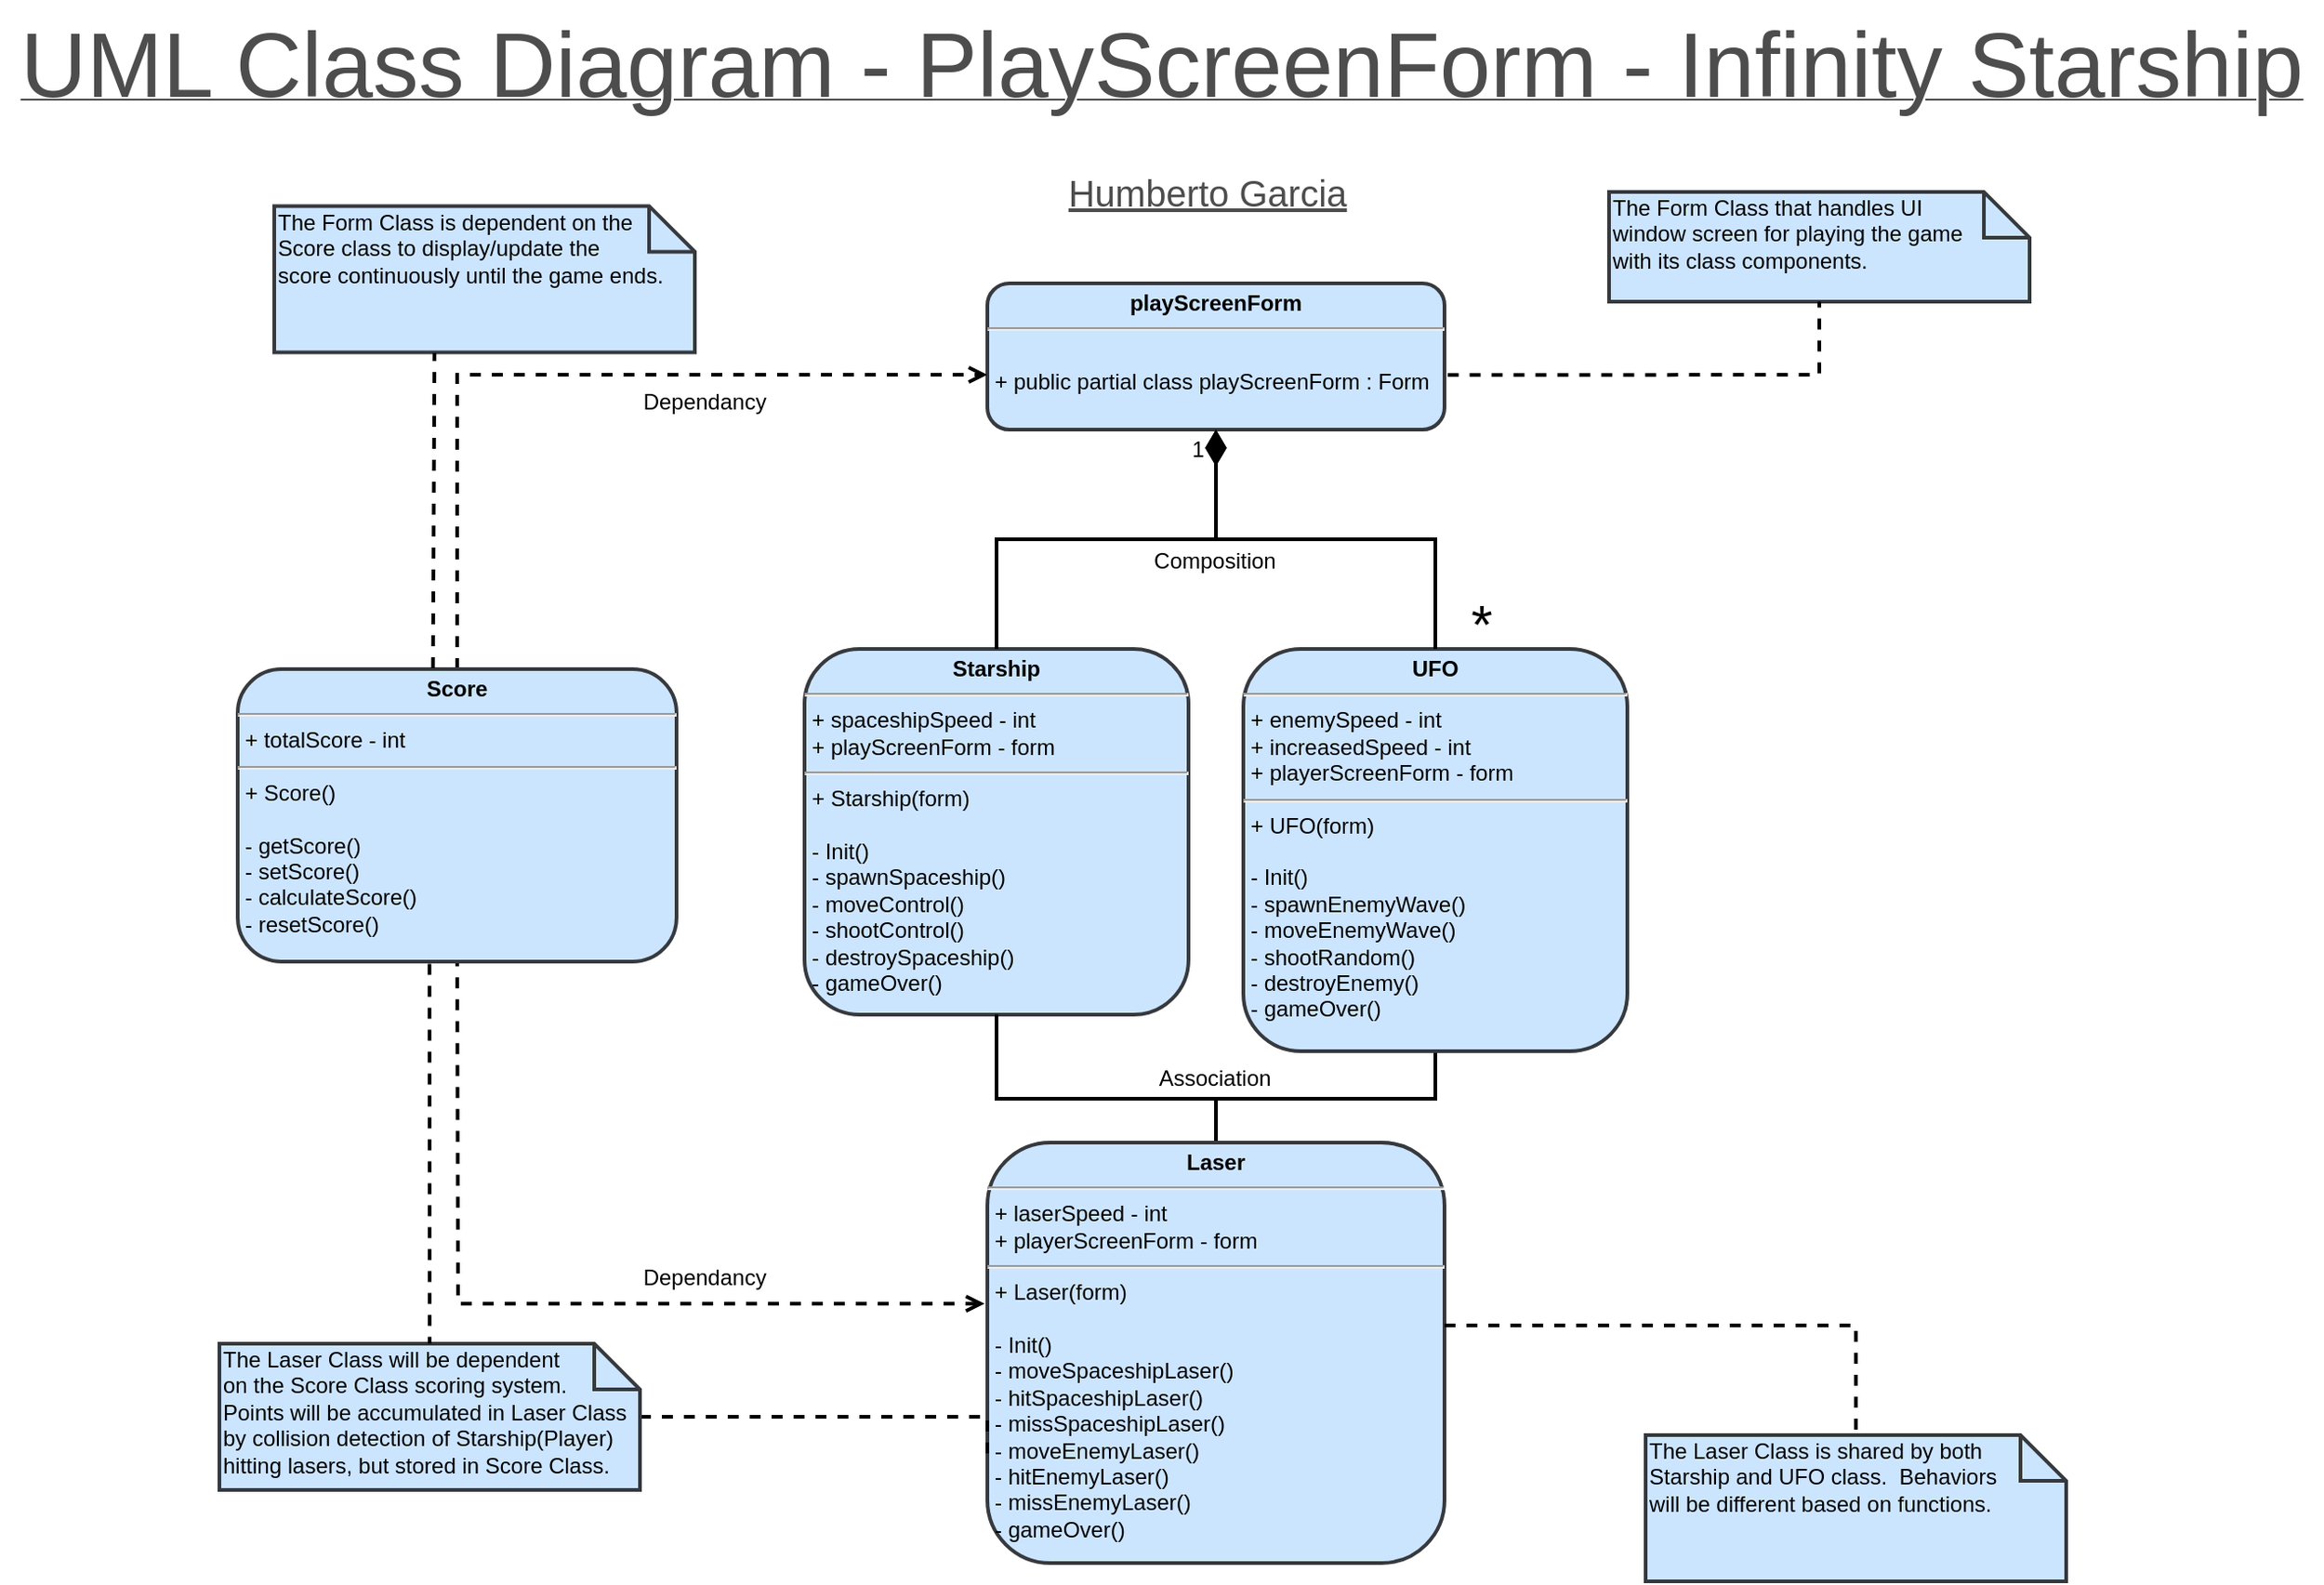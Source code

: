 <mxfile version="20.2.3" type="device"><diagram id="C5RBs43oDa-KdzZeNtuy" name="Page-1"><mxGraphModel dx="1985" dy="961" grid="1" gridSize="10" guides="1" tooltips="1" connect="1" arrows="1" fold="1" page="1" pageScale="1" pageWidth="700" pageHeight="1000" background="#ffffff" math="0" shadow="0"><root><mxCell id="WIyWlLk6GJQsqaUBKTNV-0"/><mxCell id="WIyWlLk6GJQsqaUBKTNV-1" parent="WIyWlLk6GJQsqaUBKTNV-0"/><mxCell id="vLL9UpFWgCpI62rlACPg-24" value="&lt;p style=&quot;margin: 4px 0px 0px; text-align: center; font-size: 12px;&quot;&gt;&lt;b style=&quot;font-size: 12px;&quot;&gt;&lt;font style=&quot;font-size: 12px;&quot;&gt;playScreenForm&lt;/font&gt;&lt;/b&gt;&lt;/p&gt;&lt;hr style=&quot;font-size: 12px;&quot;&gt;&lt;p style=&quot;margin: 0px 0px 0px 4px; font-size: 12px;&quot;&gt;&lt;br style=&quot;font-size: 12px;&quot;&gt;&lt;/p&gt;&lt;p style=&quot;margin: 0px 0px 0px 4px; font-size: 12px;&quot;&gt;+ public partial class playScreenForm : Form&lt;/p&gt;&lt;p style=&quot;margin: 0px 0px 0px 4px; font-size: 12px;&quot;&gt;&lt;br style=&quot;font-size: 12px;&quot;&gt;&lt;/p&gt;" style="verticalAlign=top;align=left;overflow=fill;fontSize=12;fontFamily=Helvetica;html=1;fillColor=#cce5ff;strokeColor=#36393d;strokeWidth=2;rounded=1;shadow=0;sketch=0;glass=0;fillStyle=solid;" parent="WIyWlLk6GJQsqaUBKTNV-1" vertex="1"><mxGeometry x="610" y="180" width="250" height="80" as="geometry"/></mxCell><mxCell id="vLL9UpFWgCpI62rlACPg-25" value="&lt;p style=&quot;margin: 4px 0px 0px; text-align: center; font-size: 12px;&quot;&gt;&lt;b style=&quot;font-size: 12px;&quot;&gt;Starship&lt;/b&gt;&lt;/p&gt;&lt;hr style=&quot;font-size: 12px;&quot;&gt;&lt;p style=&quot;margin: 0px 0px 0px 4px; font-size: 12px;&quot;&gt;+ spaceshipSpeed - int&lt;br style=&quot;font-size: 12px;&quot;&gt;&lt;/p&gt;&lt;p style=&quot;margin: 0px 0px 0px 4px; font-size: 12px;&quot;&gt;+ playScreenForm - form&lt;/p&gt;&lt;hr style=&quot;font-size: 12px;&quot;&gt;&lt;p style=&quot;margin: 0px 0px 0px 4px; font-size: 12px;&quot;&gt;+ Starship(form)&lt;br style=&quot;font-size: 12px;&quot;&gt;&lt;/p&gt;&lt;p style=&quot;margin: 0px 0px 0px 4px; font-size: 12px;&quot;&gt;&lt;br style=&quot;font-size: 12px;&quot;&gt;&lt;/p&gt;&lt;p style=&quot;margin: 0px 0px 0px 4px; font-size: 12px;&quot;&gt;- Init()&lt;/p&gt;&lt;p style=&quot;margin: 0px 0px 0px 4px; font-size: 12px;&quot;&gt;- spawnSpaceship()&lt;/p&gt;&lt;p style=&quot;margin: 0px 0px 0px 4px; font-size: 12px;&quot;&gt;- moveControl()&lt;/p&gt;&lt;p style=&quot;margin: 0px 0px 0px 4px; font-size: 12px;&quot;&gt;&lt;span style=&quot;background-color: initial; font-size: 12px;&quot;&gt;- shootControl()&lt;/span&gt;&lt;br style=&quot;font-size: 12px;&quot;&gt;&lt;/p&gt;&lt;p style=&quot;margin: 0px 0px 0px 4px; font-size: 12px;&quot;&gt;&lt;span style=&quot;background-color: initial; font-size: 12px;&quot;&gt;- destroySpaceship()&lt;/span&gt;&lt;br style=&quot;font-size: 12px;&quot;&gt;&lt;/p&gt;&lt;p style=&quot;margin: 0px 0px 0px 4px; font-size: 12px;&quot;&gt;&lt;span style=&quot;background-color: initial; font-size: 12px;&quot;&gt;- gameOver()&lt;/span&gt;&lt;/p&gt;" style="verticalAlign=top;align=left;overflow=fill;fontSize=12;fontFamily=Helvetica;html=1;fillColor=#cce5ff;strokeColor=#36393d;strokeWidth=2;rounded=1;shadow=0;sketch=0;glass=0;fillStyle=solid;" parent="WIyWlLk6GJQsqaUBKTNV-1" vertex="1"><mxGeometry x="510" y="380" width="210" height="200" as="geometry"/></mxCell><mxCell id="vLL9UpFWgCpI62rlACPg-41" style="edgeStyle=orthogonalEdgeStyle;rounded=0;orthogonalLoop=1;jettySize=auto;html=1;exitX=0.5;exitY=0;exitDx=0;exitDy=0;entryX=0.5;entryY=1;entryDx=0;entryDy=0;fontSize=12;endArrow=none;endFill=0;strokeColor=default;strokeWidth=2;" parent="WIyWlLk6GJQsqaUBKTNV-1" target="vLL9UpFWgCpI62rlACPg-25" edge="1"><mxGeometry relative="1" as="geometry"><Array as="points"><mxPoint x="735" y="626"/><mxPoint x="615" y="626"/></Array><mxPoint x="735" y="666" as="sourcePoint"/><mxPoint x="615" y="596" as="targetPoint"/></mxGeometry></mxCell><mxCell id="vLL9UpFWgCpI62rlACPg-42" style="edgeStyle=orthogonalEdgeStyle;rounded=0;orthogonalLoop=1;jettySize=auto;html=1;exitX=0.5;exitY=0;exitDx=0;exitDy=0;entryX=0.5;entryY=1;entryDx=0;entryDy=0;fontSize=12;endArrow=none;endFill=0;strokeColor=default;startArrow=none;startFill=0;strokeWidth=2;" parent="WIyWlLk6GJQsqaUBKTNV-1" target="vLL9UpFWgCpI62rlACPg-30" edge="1"><mxGeometry relative="1" as="geometry"><Array as="points"><mxPoint x="735" y="626"/><mxPoint x="855" y="626"/></Array><mxPoint x="735" y="666" as="sourcePoint"/><mxPoint x="855" y="616" as="targetPoint"/></mxGeometry></mxCell><mxCell id="vLL9UpFWgCpI62rlACPg-45" style="edgeStyle=orthogonalEdgeStyle;rounded=0;orthogonalLoop=1;jettySize=auto;html=1;entryX=0.5;entryY=1;entryDx=0;entryDy=0;fontSize=12;startArrow=open;startFill=0;endArrow=none;endFill=0;strokeColor=default;dashed=1;strokeWidth=2;exitX=-0.006;exitY=0.383;exitDx=0;exitDy=0;exitPerimeter=0;" parent="WIyWlLk6GJQsqaUBKTNV-1" source="vLL9UpFWgCpI62rlACPg-27" edge="1"><mxGeometry relative="1" as="geometry"><mxPoint x="600" y="740" as="sourcePoint"/><mxPoint x="320" y="530" as="targetPoint"/></mxGeometry></mxCell><mxCell id="vLL9UpFWgCpI62rlACPg-27" value="&lt;p style=&quot;margin: 4px 0px 0px; text-align: center; font-size: 12px;&quot;&gt;&lt;b style=&quot;font-size: 12px;&quot;&gt;Laser&lt;/b&gt;&lt;/p&gt;&lt;hr style=&quot;font-size: 12px;&quot;&gt;&lt;p style=&quot;margin: 0px 0px 0px 4px; font-size: 12px;&quot;&gt;+ laserSpeed - int&lt;/p&gt;&lt;p style=&quot;margin: 0px 0px 0px 4px; font-size: 12px;&quot;&gt;+ playerScreenForm - form&lt;/p&gt;&lt;hr style=&quot;font-size: 12px;&quot;&gt;&lt;p style=&quot;margin: 0px 0px 0px 4px; font-size: 12px;&quot;&gt;+ Laser(form)&lt;/p&gt;&lt;p style=&quot;margin: 0px 0px 0px 4px; font-size: 12px;&quot;&gt;&lt;br style=&quot;font-size: 12px;&quot;&gt;&lt;/p&gt;&lt;p style=&quot;margin: 0px 0px 0px 4px; font-size: 12px;&quot;&gt;- Init()&lt;/p&gt;&lt;p style=&quot;margin: 0px 0px 0px 4px; font-size: 12px;&quot;&gt;- moveSpaceshipLaser()&lt;/p&gt;&lt;p style=&quot;margin: 0px 0px 0px 4px; font-size: 12px;&quot;&gt;- hitSpaceshipLaser()&lt;br style=&quot;font-size: 12px;&quot;&gt;&lt;/p&gt;&lt;p style=&quot;margin: 0px 0px 0px 4px; font-size: 12px;&quot;&gt;- missSpaceshipLaser()&lt;/p&gt;&lt;p style=&quot;margin: 0px 0px 0px 4px; font-size: 12px;&quot;&gt;- moveEnemyLaser()&lt;/p&gt;&lt;p style=&quot;margin: 0px 0px 0px 4px; font-size: 12px;&quot;&gt;- hitEnemyLaser()&lt;/p&gt;&lt;p style=&quot;margin: 0px 0px 0px 4px; font-size: 12px;&quot;&gt;- missEnemyLaser()&lt;/p&gt;&lt;p style=&quot;margin: 0px 0px 0px 4px; font-size: 12px;&quot;&gt;- gameOver()&lt;/p&gt;" style="verticalAlign=top;align=left;overflow=fill;fontSize=12;fontFamily=Helvetica;html=1;fillColor=#cce5ff;strokeColor=#36393d;strokeWidth=2;rounded=1;shadow=0;sketch=0;glass=0;fillStyle=solid;" parent="WIyWlLk6GJQsqaUBKTNV-1" vertex="1"><mxGeometry x="610" y="650" width="250" height="230" as="geometry"/></mxCell><mxCell id="vLL9UpFWgCpI62rlACPg-29" value="1" style="endArrow=none;html=1;endSize=12;startArrow=diamondThin;startSize=14;startFill=1;edgeStyle=orthogonalEdgeStyle;align=left;verticalAlign=bottom;rounded=0;exitX=0.5;exitY=1;exitDx=0;exitDy=0;entryX=0.5;entryY=0;entryDx=0;entryDy=0;strokeColor=default;endFill=0;strokeWidth=2;fontSize=12;" parent="WIyWlLk6GJQsqaUBKTNV-1" source="vLL9UpFWgCpI62rlACPg-24" target="vLL9UpFWgCpI62rlACPg-25" edge="1"><mxGeometry x="-0.833" y="-15" relative="1" as="geometry"><mxPoint x="560" y="350" as="sourcePoint"/><mxPoint x="720" y="350" as="targetPoint"/><mxPoint as="offset"/></mxGeometry></mxCell><mxCell id="vLL9UpFWgCpI62rlACPg-30" value="&lt;p style=&quot;margin: 4px 0px 0px; text-align: center; font-size: 12px;&quot;&gt;&lt;b style=&quot;font-size: 12px;&quot;&gt;UFO&lt;/b&gt;&lt;/p&gt;&lt;hr style=&quot;font-size: 12px;&quot;&gt;&lt;p style=&quot;margin: 0px 0px 0px 4px; font-size: 12px;&quot;&gt;+ enemySpeed - int&lt;/p&gt;&lt;p style=&quot;margin: 0px 0px 0px 4px; font-size: 12px;&quot;&gt;+ increasedSpeed - int&lt;/p&gt;&lt;p style=&quot;margin: 0px 0px 0px 4px; font-size: 12px;&quot;&gt;+ playerScreenForm - form&lt;/p&gt;&lt;hr style=&quot;font-size: 12px;&quot;&gt;&lt;p style=&quot;margin: 0px 0px 0px 4px; font-size: 12px;&quot;&gt;+ UFO(form)&lt;/p&gt;&lt;p style=&quot;margin: 0px 0px 0px 4px; font-size: 12px;&quot;&gt;&lt;br style=&quot;font-size: 12px;&quot;&gt;&lt;/p&gt;&lt;p style=&quot;margin: 0px 0px 0px 4px; font-size: 12px;&quot;&gt;- Init()&lt;/p&gt;&lt;p style=&quot;margin: 0px 0px 0px 4px; font-size: 12px;&quot;&gt;- spawnEnemyWave()&lt;/p&gt;&lt;p style=&quot;margin: 0px 0px 0px 4px; font-size: 12px;&quot;&gt;- moveEnemyWave()&lt;/p&gt;&lt;p style=&quot;margin: 0px 0px 0px 4px; font-size: 12px;&quot;&gt;- shootRandom()&lt;/p&gt;&lt;p style=&quot;margin: 0px 0px 0px 4px; font-size: 12px;&quot;&gt;- destroyEnemy()&lt;/p&gt;&lt;p style=&quot;margin: 0px 0px 0px 4px; font-size: 12px;&quot;&gt;- gameOver()&lt;/p&gt;" style="verticalAlign=top;align=left;overflow=fill;fontSize=12;fontFamily=Helvetica;html=1;fillColor=#cce5ff;strokeColor=#36393d;strokeWidth=2;rounded=1;shadow=0;sketch=0;glass=0;fillStyle=solid;" parent="WIyWlLk6GJQsqaUBKTNV-1" vertex="1"><mxGeometry x="750" y="380" width="210" height="220" as="geometry"/></mxCell><mxCell id="vLL9UpFWgCpI62rlACPg-31" value="" style="endArrow=none;html=1;endSize=12;startArrow=diamondThin;startSize=14;startFill=1;edgeStyle=orthogonalEdgeStyle;align=left;verticalAlign=bottom;rounded=0;exitX=0.5;exitY=1;exitDx=0;exitDy=0;entryX=0.5;entryY=0;entryDx=0;entryDy=0;strokeColor=default;endFill=0;strokeWidth=2;fontSize=12;" parent="WIyWlLk6GJQsqaUBKTNV-1" source="vLL9UpFWgCpI62rlACPg-24" target="vLL9UpFWgCpI62rlACPg-30" edge="1"><mxGeometry x="-0.632" y="-11" relative="1" as="geometry"><mxPoint x="755" y="270" as="sourcePoint"/><mxPoint x="565" y="333" as="targetPoint"/><mxPoint as="offset"/></mxGeometry></mxCell><mxCell id="vLL9UpFWgCpI62rlACPg-34" value="*" style="text;html=1;align=center;verticalAlign=middle;resizable=0;points=[];autosize=1;strokeColor=none;fillColor=none;rounded=0;glass=0;sketch=0;fontSize=30;strokeWidth=2;" parent="WIyWlLk6GJQsqaUBKTNV-1" vertex="1"><mxGeometry x="860" y="341" width="40" height="50" as="geometry"/></mxCell><mxCell id="vLL9UpFWgCpI62rlACPg-49" style="edgeStyle=orthogonalEdgeStyle;rounded=0;orthogonalLoop=1;jettySize=auto;html=1;exitX=0.5;exitY=0;exitDx=0;exitDy=0;fontSize=12;startArrow=none;startFill=0;endArrow=open;endFill=0;strokeColor=default;dashed=1;strokeWidth=2;" parent="WIyWlLk6GJQsqaUBKTNV-1" source="vLL9UpFWgCpI62rlACPg-36" edge="1"><mxGeometry relative="1" as="geometry"><mxPoint x="610" y="230" as="targetPoint"/><Array as="points"><mxPoint x="320" y="230"/><mxPoint x="608" y="230"/></Array></mxGeometry></mxCell><mxCell id="vLL9UpFWgCpI62rlACPg-36" value="&lt;p style=&quot;margin: 4px 0px 0px; text-align: center; font-size: 12px;&quot;&gt;&lt;b style=&quot;font-size: 12px;&quot;&gt;Score&lt;/b&gt;&lt;/p&gt;&lt;hr style=&quot;font-size: 12px;&quot;&gt;&lt;p style=&quot;margin: 0px 0px 0px 4px; font-size: 12px;&quot;&gt;+ totalScore - int&lt;/p&gt;&lt;hr style=&quot;font-size: 12px;&quot;&gt;&lt;p style=&quot;margin: 0px 0px 0px 4px; font-size: 12px;&quot;&gt;+ Score()&lt;/p&gt;&lt;p style=&quot;margin: 0px 0px 0px 4px; font-size: 12px;&quot;&gt;&lt;br style=&quot;font-size: 12px;&quot;&gt;&lt;/p&gt;&lt;p style=&quot;margin: 0px 0px 0px 4px; font-size: 12px;&quot;&gt;- getScore()&lt;/p&gt;&lt;p style=&quot;margin: 0px 0px 0px 4px; font-size: 12px;&quot;&gt;- setScore()&lt;/p&gt;&lt;p style=&quot;margin: 0px 0px 0px 4px; font-size: 12px;&quot;&gt;- calculateScore()&lt;/p&gt;&lt;p style=&quot;margin: 0px 0px 0px 4px; font-size: 12px;&quot;&gt;- resetScore()&lt;/p&gt;" style="verticalAlign=top;align=left;overflow=fill;fontSize=12;fontFamily=Helvetica;html=1;fillColor=#cce5ff;strokeColor=#36393d;strokeWidth=2;rounded=1;shadow=0;sketch=0;glass=0;fillStyle=solid;" parent="WIyWlLk6GJQsqaUBKTNV-1" vertex="1"><mxGeometry x="200" y="391" width="240" height="160" as="geometry"/></mxCell><mxCell id="vLL9UpFWgCpI62rlACPg-37" value="&lt;font style=&quot;font-size: 12px;&quot;&gt;The Form Class that handles UI&lt;br style=&quot;font-size: 12px;&quot;&gt;window screen for playing the game&lt;br&gt;with its class components.&lt;br style=&quot;font-size: 12px;&quot;&gt;&lt;/font&gt;" style="shape=note2;boundedLbl=1;whiteSpace=wrap;html=1;size=25;verticalAlign=top;align=left;rounded=0;shadow=0;glass=0;sketch=0;fillStyle=solid;fontSize=12;strokeColor=#36393d;strokeWidth=2;fillColor=#cce5ff;spacingLeft=0;spacing=2;spacingTop=-30;" parent="WIyWlLk6GJQsqaUBKTNV-1" vertex="1"><mxGeometry x="950" y="130" width="230" height="60" as="geometry"/></mxCell><mxCell id="vLL9UpFWgCpI62rlACPg-38" value="" style="endArrow=none;dashed=1;html=1;strokeWidth=2;rounded=0;fontSize=12;entryX=0.5;entryY=1;entryDx=0;entryDy=0;entryPerimeter=0;exitX=1.007;exitY=0.627;exitDx=0;exitDy=0;exitPerimeter=0;" parent="WIyWlLk6GJQsqaUBKTNV-1" source="vLL9UpFWgCpI62rlACPg-24" target="vLL9UpFWgCpI62rlACPg-37" edge="1"><mxGeometry width="50" height="50" relative="1" as="geometry"><mxPoint x="870" y="230" as="sourcePoint"/><mxPoint x="710" y="290" as="targetPoint"/><Array as="points"><mxPoint x="1065" y="230"/></Array></mxGeometry></mxCell><mxCell id="vLL9UpFWgCpI62rlACPg-39" value="&lt;font style=&quot;font-size: 12px;&quot;&gt;The Laser Class is shared by both&lt;br style=&quot;font-size: 12px;&quot;&gt;Starship and UFO class.&amp;nbsp; Behaviors&lt;br&gt;will be different based on functions.&lt;br style=&quot;font-size: 12px;&quot;&gt;&lt;/font&gt;" style="shape=note2;boundedLbl=1;whiteSpace=wrap;html=1;size=25;verticalAlign=top;align=left;rounded=0;shadow=0;glass=0;sketch=0;fillStyle=solid;fontSize=12;strokeColor=#36393d;strokeWidth=2;fillColor=#cce5ff;spacingLeft=0;spacing=2;spacingTop=-30;" parent="WIyWlLk6GJQsqaUBKTNV-1" vertex="1"><mxGeometry x="970" y="810" width="230" height="80" as="geometry"/></mxCell><mxCell id="vLL9UpFWgCpI62rlACPg-40" value="" style="endArrow=none;dashed=1;html=1;strokeWidth=2;rounded=0;fontSize=12;entryX=0.5;entryY=0;entryDx=0;entryDy=0;entryPerimeter=0;" parent="WIyWlLk6GJQsqaUBKTNV-1" target="vLL9UpFWgCpI62rlACPg-39" edge="1"><mxGeometry width="50" height="50" relative="1" as="geometry"><mxPoint x="860" y="750" as="sourcePoint"/><mxPoint x="1090" y="840" as="targetPoint"/><Array as="points"><mxPoint x="1085" y="750"/></Array></mxGeometry></mxCell><mxCell id="zIyebPOP13jOoBx_npim-4" style="edgeStyle=orthogonalEdgeStyle;rounded=0;orthogonalLoop=1;jettySize=auto;html=1;entryX=0;entryY=0.75;entryDx=0;entryDy=0;startArrow=none;startFill=0;endArrow=none;endFill=0;dashed=1;strokeWidth=2;" parent="WIyWlLk6GJQsqaUBKTNV-1" source="vLL9UpFWgCpI62rlACPg-50" target="vLL9UpFWgCpI62rlACPg-27" edge="1"><mxGeometry relative="1" as="geometry"><Array as="points"><mxPoint x="610" y="800"/></Array></mxGeometry></mxCell><mxCell id="vLL9UpFWgCpI62rlACPg-50" value="&lt;font style=&quot;font-size: 12px;&quot;&gt;The Laser Class will be dependent&lt;br style=&quot;font-size: 12px;&quot;&gt;on the Score Class scoring system.&amp;nbsp;&lt;br&gt;Points will be accumulated in Laser Class&lt;br&gt;by collision detection of Starship(Player) hitting lasers, but stored in Score Class.&lt;br style=&quot;font-size: 12px;&quot;&gt;&lt;/font&gt;" style="shape=note2;boundedLbl=1;whiteSpace=wrap;html=1;size=25;verticalAlign=top;align=left;rounded=0;shadow=0;glass=0;sketch=0;fillStyle=solid;fontSize=12;strokeColor=#36393d;strokeWidth=2;fillColor=#cce5ff;spacingLeft=0;spacing=2;spacingTop=-30;" parent="WIyWlLk6GJQsqaUBKTNV-1" vertex="1"><mxGeometry x="190" y="760" width="230" height="80" as="geometry"/></mxCell><mxCell id="vLL9UpFWgCpI62rlACPg-51" value="" style="endArrow=none;dashed=1;html=1;strokeWidth=2;rounded=0;fontSize=12;entryX=0.5;entryY=0;entryDx=0;entryDy=0;entryPerimeter=0;exitX=0.437;exitY=1.008;exitDx=0;exitDy=0;exitPerimeter=0;" parent="WIyWlLk6GJQsqaUBKTNV-1" source="vLL9UpFWgCpI62rlACPg-36" target="vLL9UpFWgCpI62rlACPg-50" edge="1"><mxGeometry width="50" height="50" relative="1" as="geometry"><mxPoint x="310" y="560" as="sourcePoint"/><mxPoint x="569.0" y="840.0" as="targetPoint"/></mxGeometry></mxCell><mxCell id="vLL9UpFWgCpI62rlACPg-53" value="&lt;font style=&quot;font-size: 12px;&quot;&gt;The Form Class is dependent on the&lt;br style=&quot;font-size: 12px;&quot;&gt;Score class to display/update the&lt;br&gt;score continuously until the game ends.&lt;br style=&quot;font-size: 12px;&quot;&gt;&lt;/font&gt;" style="shape=note2;boundedLbl=1;whiteSpace=wrap;html=1;size=25;verticalAlign=top;align=left;rounded=0;shadow=0;glass=0;sketch=0;fillStyle=solid;fontSize=12;strokeColor=#36393d;strokeWidth=2;fillColor=#cce5ff;spacingLeft=0;spacing=2;spacingTop=-30;" parent="WIyWlLk6GJQsqaUBKTNV-1" vertex="1"><mxGeometry x="220" y="137.72" width="230" height="80" as="geometry"/></mxCell><mxCell id="vLL9UpFWgCpI62rlACPg-54" value="" style="endArrow=none;dashed=1;html=1;strokeWidth=2;rounded=0;fontSize=12;exitX=0.445;exitY=-0.003;exitDx=0;exitDy=0;exitPerimeter=0;entryX=0.381;entryY=1.005;entryDx=0;entryDy=0;entryPerimeter=0;" parent="WIyWlLk6GJQsqaUBKTNV-1" source="vLL9UpFWgCpI62rlACPg-36" target="vLL9UpFWgCpI62rlACPg-53" edge="1"><mxGeometry width="50" height="50" relative="1" as="geometry"><mxPoint x="310" y="390" as="sourcePoint"/><mxPoint x="310" y="220" as="targetPoint"/></mxGeometry></mxCell><mxCell id="vLL9UpFWgCpI62rlACPg-55" value="&lt;font style=&quot;font-size: 50px;&quot;&gt;UML Class Diagram - PlayScreenForm - Infinity Starship&lt;/font&gt;" style="text;html=1;align=center;verticalAlign=middle;resizable=0;points=[];autosize=1;strokeColor=none;fillColor=none;fontSize=12;labelBackgroundColor=none;fontStyle=4;horizontal=1;labelBorderColor=none;spacingTop=0;fontColor=#4D4D4D;" parent="WIyWlLk6GJQsqaUBKTNV-1" vertex="1"><mxGeometry x="70" y="25" width="1270" height="70" as="geometry"/></mxCell><mxCell id="vLL9UpFWgCpI62rlACPg-56" value="&lt;font style=&quot;font-size: 20px;&quot;&gt;Humberto Garcia&lt;/font&gt;" style="text;html=1;align=center;verticalAlign=middle;resizable=0;points=[];autosize=1;strokeColor=none;fillColor=none;fontSize=20;labelBackgroundColor=none;fontStyle=4;horizontal=1;labelBorderColor=none;spacingTop=0;fontColor=#4D4D4D;" parent="WIyWlLk6GJQsqaUBKTNV-1" vertex="1"><mxGeometry x="640" y="110" width="180" height="40" as="geometry"/></mxCell><mxCell id="zIyebPOP13jOoBx_npim-0" value="Composition" style="text;html=1;align=center;verticalAlign=middle;resizable=0;points=[];autosize=1;strokeColor=none;fillColor=none;" parent="WIyWlLk6GJQsqaUBKTNV-1" vertex="1"><mxGeometry x="689" y="317" width="90" height="30" as="geometry"/></mxCell><mxCell id="zIyebPOP13jOoBx_npim-1" value="Association" style="text;html=1;align=center;verticalAlign=middle;resizable=0;points=[];autosize=1;strokeColor=none;fillColor=none;" parent="WIyWlLk6GJQsqaUBKTNV-1" vertex="1"><mxGeometry x="694" y="600" width="80" height="30" as="geometry"/></mxCell><mxCell id="zIyebPOP13jOoBx_npim-5" value="Dependancy" style="text;html=1;align=center;verticalAlign=middle;resizable=0;points=[];autosize=1;strokeColor=none;fillColor=none;" parent="WIyWlLk6GJQsqaUBKTNV-1" vertex="1"><mxGeometry x="410" y="709" width="90" height="30" as="geometry"/></mxCell><mxCell id="zIyebPOP13jOoBx_npim-6" value="Dependancy" style="text;align=center;verticalAlign=middle;resizable=0;points=[];autosize=1;strokeColor=none;fillColor=none;shadow=0;fontStyle=0;labelBorderColor=none;labelBackgroundColor=none;html=1;" parent="WIyWlLk6GJQsqaUBKTNV-1" vertex="1"><mxGeometry x="410" y="230" width="90" height="30" as="geometry"/></mxCell></root></mxGraphModel></diagram></mxfile>